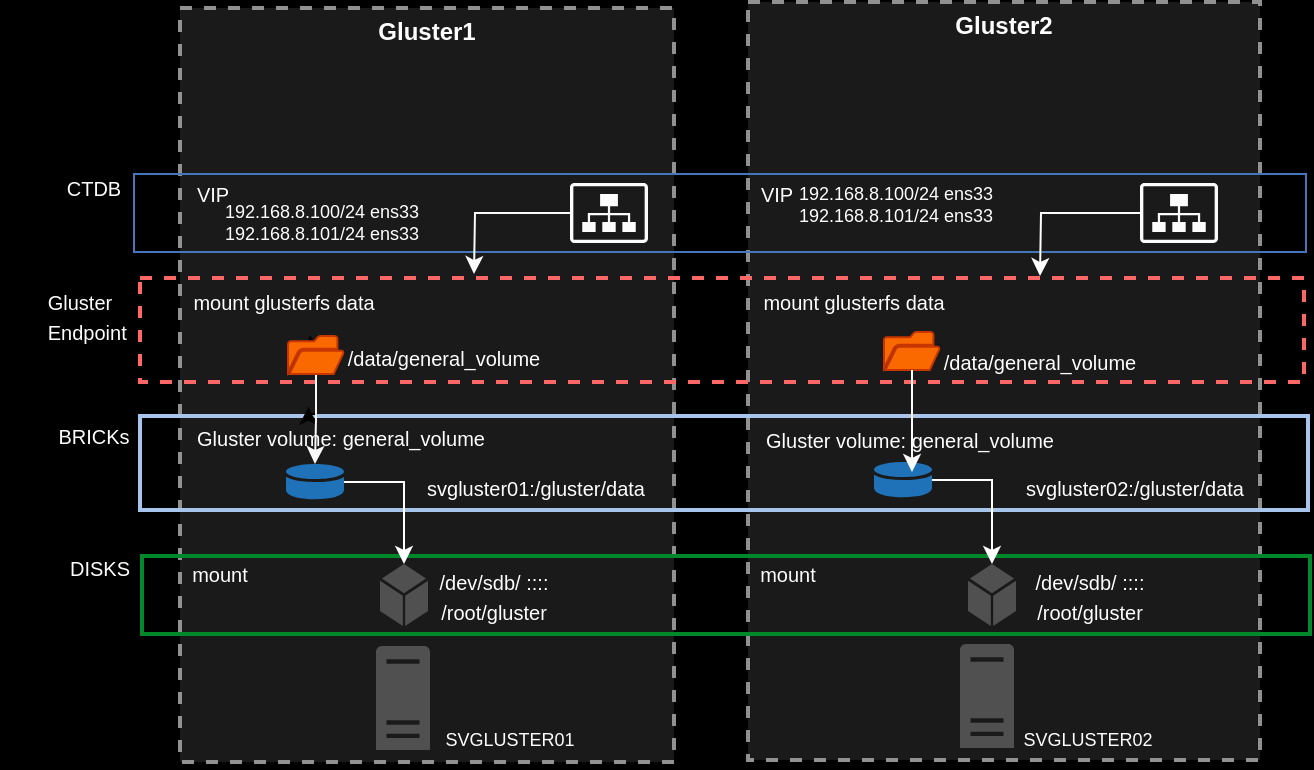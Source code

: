 <mxfile version="21.7.4" type="github">
  <diagram name="Page-1" id="EErB0_9Ms5p8q_dwDp6E">
    <mxGraphModel dx="660" dy="459" grid="0" gridSize="10" guides="1" tooltips="1" connect="1" arrows="1" fold="1" page="1" pageScale="1" pageWidth="850" pageHeight="1100" background="#000000" math="0" shadow="0">
      <root>
        <mxCell id="0" />
        <mxCell id="1" parent="0" />
        <mxCell id="7mGdTCOJ7hVLghNPMvug-1" value="&lt;font color=&quot;#ffffff&quot;&gt;&lt;b&gt;Gluster1&lt;/b&gt;&lt;/font&gt;" style="fontStyle=0;verticalAlign=top;align=center;spacingTop=-2;fillColor=#1A1A1A;rounded=0;whiteSpace=wrap;html=1;strokeColor=#919191;strokeWidth=2;dashed=1;container=1;collapsible=0;expand=0;recursiveResize=0;" parent="1" vertex="1">
          <mxGeometry x="105" y="229" width="247" height="377" as="geometry" />
        </mxCell>
        <mxCell id="7mGdTCOJ7hVLghNPMvug-10" value="&lt;font color=&quot;#ffffff&quot;&gt;&lt;font style=&quot;font-size: 9px;&quot;&gt;SVGLUSTER01&lt;/font&gt;&lt;br&gt;&lt;/font&gt;" style="text;html=1;strokeColor=none;fillColor=none;align=center;verticalAlign=middle;whiteSpace=wrap;rounded=0;" parent="7mGdTCOJ7hVLghNPMvug-1" vertex="1">
          <mxGeometry x="135" y="350" width="60" height="30" as="geometry" />
        </mxCell>
        <mxCell id="7mGdTCOJ7hVLghNPMvug-3" value="" style="sketch=0;pointerEvents=1;shadow=0;dashed=0;html=1;strokeColor=none;fillColor=#505050;labelPosition=center;verticalLabelPosition=bottom;verticalAlign=top;outlineConnect=0;align=center;shape=mxgraph.office.servers.server_generic;" parent="7mGdTCOJ7hVLghNPMvug-1" vertex="1">
          <mxGeometry x="98" y="319" width="27" height="52" as="geometry" />
        </mxCell>
        <mxCell id="7mGdTCOJ7hVLghNPMvug-36" value="&lt;font color=&quot;#ffffff&quot;&gt;&lt;font size=&quot;1&quot;&gt;Gluster volume: general_volume&lt;/font&gt;&lt;br&gt;&lt;/font&gt;" style="text;html=1;strokeColor=none;fillColor=none;align=center;verticalAlign=middle;whiteSpace=wrap;rounded=0;" parent="7mGdTCOJ7hVLghNPMvug-1" vertex="1">
          <mxGeometry y="200" width="161" height="30" as="geometry" />
        </mxCell>
        <mxCell id="7mGdTCOJ7hVLghNPMvug-40" value="&lt;font color=&quot;#ffffff&quot;&gt;&lt;font size=&quot;1&quot;&gt;svgluster01:/gluster/data&lt;/font&gt;&lt;br&gt;&lt;/font&gt;" style="text;html=1;strokeColor=none;fillColor=none;align=center;verticalAlign=middle;whiteSpace=wrap;rounded=0;" parent="7mGdTCOJ7hVLghNPMvug-1" vertex="1">
          <mxGeometry x="106" y="225" width="144" height="30" as="geometry" />
        </mxCell>
        <mxCell id="7mGdTCOJ7hVLghNPMvug-47" value="" style="sketch=0;shadow=0;dashed=0;html=1;strokeColor=none;labelPosition=center;verticalLabelPosition=bottom;verticalAlign=top;outlineConnect=0;align=center;shape=mxgraph.office.databases.database_mini_1;fillColor=#2072B8;" parent="7mGdTCOJ7hVLghNPMvug-1" vertex="1">
          <mxGeometry x="53" y="228" width="29" height="18" as="geometry" />
        </mxCell>
        <mxCell id="7mGdTCOJ7hVLghNPMvug-2" value="&lt;font color=&quot;#ffffff&quot;&gt;&lt;b&gt;Gluster2&lt;/b&gt;&lt;/font&gt;" style="fontStyle=0;verticalAlign=top;align=center;spacingTop=-2;fillColor=#1A1A1A;rounded=0;whiteSpace=wrap;html=1;strokeColor=#919191;strokeWidth=2;dashed=1;container=1;collapsible=0;expand=0;recursiveResize=0;" parent="1" vertex="1">
          <mxGeometry x="389" y="226" width="256" height="379" as="geometry" />
        </mxCell>
        <mxCell id="7mGdTCOJ7hVLghNPMvug-4" value="" style="sketch=0;pointerEvents=1;shadow=0;dashed=0;html=1;strokeColor=none;fillColor=#505050;labelPosition=center;verticalLabelPosition=bottom;verticalAlign=top;outlineConnect=0;align=center;shape=mxgraph.office.servers.server_generic;" parent="7mGdTCOJ7hVLghNPMvug-2" vertex="1">
          <mxGeometry x="106" y="321" width="27" height="52" as="geometry" />
        </mxCell>
        <mxCell id="7mGdTCOJ7hVLghNPMvug-6" value="&lt;font color=&quot;#ffffff&quot;&gt;&lt;font style=&quot;font-size: 9px;&quot;&gt;SVGLUSTER02&lt;/font&gt;&lt;br&gt;&lt;/font&gt;" style="text;html=1;strokeColor=none;fillColor=none;align=center;verticalAlign=middle;whiteSpace=wrap;rounded=0;" parent="7mGdTCOJ7hVLghNPMvug-2" vertex="1">
          <mxGeometry x="140" y="353" width="60" height="30" as="geometry" />
        </mxCell>
        <mxCell id="7mGdTCOJ7hVLghNPMvug-35" value="" style="fontStyle=0;verticalAlign=top;align=center;spacingTop=-2;fillColor=none;rounded=0;whiteSpace=wrap;html=1;strokeColor=#A9C4EB;strokeWidth=2;container=1;collapsible=0;expand=0;recursiveResize=0;" parent="7mGdTCOJ7hVLghNPMvug-2" vertex="1">
          <mxGeometry x="-304" y="207" width="584" height="47" as="geometry" />
        </mxCell>
        <mxCell id="7mGdTCOJ7hVLghNPMvug-38" value="&lt;font color=&quot;#ffffff&quot;&gt;&lt;font size=&quot;1&quot;&gt;Gluster volume: general_volume&lt;/font&gt;&lt;br&gt;&lt;/font&gt;" style="text;html=1;strokeColor=none;fillColor=none;align=center;verticalAlign=middle;whiteSpace=wrap;rounded=0;" parent="7mGdTCOJ7hVLghNPMvug-35" vertex="1">
          <mxGeometry x="305" y="-3" width="160" height="30" as="geometry" />
        </mxCell>
        <mxCell id="7mGdTCOJ7hVLghNPMvug-46" value="&lt;font color=&quot;#ffffff&quot;&gt;&lt;font size=&quot;1&quot;&gt;svgluster02:/gluster/data&lt;/font&gt;&lt;br&gt;&lt;/font&gt;" style="text;html=1;strokeColor=none;fillColor=none;align=center;verticalAlign=middle;whiteSpace=wrap;rounded=0;" parent="7mGdTCOJ7hVLghNPMvug-35" vertex="1">
          <mxGeometry x="421" y="21" width="153" height="30" as="geometry" />
        </mxCell>
        <mxCell id="7mGdTCOJ7hVLghNPMvug-49" value="" style="sketch=0;shadow=0;dashed=0;html=1;strokeColor=none;labelPosition=center;verticalLabelPosition=bottom;verticalAlign=top;outlineConnect=0;align=center;shape=mxgraph.office.databases.database_mini_1;fillColor=#2072B8;" parent="7mGdTCOJ7hVLghNPMvug-35" vertex="1">
          <mxGeometry x="367" y="23" width="29" height="18" as="geometry" />
        </mxCell>
        <mxCell id="7mGdTCOJ7hVLghNPMvug-28" value="" style="fontStyle=0;verticalAlign=top;align=center;spacingTop=-2;fillColor=none;rounded=0;whiteSpace=wrap;html=1;strokeColor=#00882B;strokeWidth=2;container=1;collapsible=0;expand=0;recursiveResize=0;" parent="1" vertex="1">
          <mxGeometry x="86" y="503" width="584" height="39" as="geometry" />
        </mxCell>
        <mxCell id="7mGdTCOJ7hVLghNPMvug-29" value="" style="sketch=0;pointerEvents=1;shadow=0;dashed=0;html=1;strokeColor=none;fillColor=#505050;labelPosition=center;verticalLabelPosition=bottom;verticalAlign=top;outlineConnect=0;align=center;shape=mxgraph.office.concepts.node_generic;" parent="7mGdTCOJ7hVLghNPMvug-28" vertex="1">
          <mxGeometry x="119" y="4" width="24" height="31" as="geometry" />
        </mxCell>
        <mxCell id="7mGdTCOJ7hVLghNPMvug-30" value="" style="sketch=0;pointerEvents=1;shadow=0;dashed=0;html=1;strokeColor=none;fillColor=#505050;labelPosition=center;verticalLabelPosition=bottom;verticalAlign=top;outlineConnect=0;align=center;shape=mxgraph.office.concepts.node_generic;" parent="7mGdTCOJ7hVLghNPMvug-28" vertex="1">
          <mxGeometry x="413" y="4" width="24" height="31" as="geometry" />
        </mxCell>
        <mxCell id="7mGdTCOJ7hVLghNPMvug-31" value="&lt;font color=&quot;#ffffff&quot;&gt;&lt;font size=&quot;1&quot;&gt;mount&lt;/font&gt;&lt;br&gt;&lt;/font&gt;" style="text;html=1;strokeColor=none;fillColor=none;align=center;verticalAlign=middle;whiteSpace=wrap;rounded=0;" parent="7mGdTCOJ7hVLghNPMvug-28" vertex="1">
          <mxGeometry x="293" y="-6" width="60" height="30" as="geometry" />
        </mxCell>
        <mxCell id="7mGdTCOJ7hVLghNPMvug-32" value="&lt;font color=&quot;#ffffff&quot;&gt;&lt;font size=&quot;1&quot;&gt;mount&lt;/font&gt;&lt;br&gt;&lt;/font&gt;" style="text;html=1;strokeColor=none;fillColor=none;align=center;verticalAlign=middle;whiteSpace=wrap;rounded=0;" parent="7mGdTCOJ7hVLghNPMvug-28" vertex="1">
          <mxGeometry x="9" y="-6" width="60" height="30" as="geometry" />
        </mxCell>
        <mxCell id="7mGdTCOJ7hVLghNPMvug-33" value="&lt;font color=&quot;#ffffff&quot;&gt;&lt;font size=&quot;1&quot;&gt;/dev/sdb/ :::: /root/gluster&lt;/font&gt;&lt;br&gt;&lt;/font&gt;" style="text;html=1;strokeColor=none;fillColor=none;align=center;verticalAlign=middle;whiteSpace=wrap;rounded=0;" parent="7mGdTCOJ7hVLghNPMvug-28" vertex="1">
          <mxGeometry x="146" y="5" width="60" height="30" as="geometry" />
        </mxCell>
        <mxCell id="7mGdTCOJ7hVLghNPMvug-34" value="&lt;font color=&quot;#ffffff&quot;&gt;&lt;font size=&quot;1&quot;&gt;/dev/sdb/ :::: /root/gluster&lt;/font&gt;&lt;br&gt;&lt;/font&gt;" style="text;html=1;strokeColor=none;fillColor=none;align=center;verticalAlign=middle;whiteSpace=wrap;rounded=0;" parent="7mGdTCOJ7hVLghNPMvug-28" vertex="1">
          <mxGeometry x="444" y="4.5" width="60" height="30" as="geometry" />
        </mxCell>
        <mxCell id="7mGdTCOJ7hVLghNPMvug-39" value="&lt;font color=&quot;#ffffff&quot;&gt;&lt;font size=&quot;1&quot;&gt;CTDB&lt;/font&gt;&lt;br&gt;&lt;/font&gt;" style="text;html=1;strokeColor=none;fillColor=none;align=center;verticalAlign=middle;whiteSpace=wrap;rounded=0;" parent="1" vertex="1">
          <mxGeometry x="15" y="304" width="94" height="30" as="geometry" />
        </mxCell>
        <mxCell id="7mGdTCOJ7hVLghNPMvug-51" value="" style="edgeStyle=orthogonalEdgeStyle;rounded=0;orthogonalLoop=1;jettySize=auto;html=1;strokeColor=#FFFFFF;" parent="1" source="7mGdTCOJ7hVLghNPMvug-47" target="7mGdTCOJ7hVLghNPMvug-29" edge="1">
          <mxGeometry relative="1" as="geometry" />
        </mxCell>
        <mxCell id="7mGdTCOJ7hVLghNPMvug-52" value="" style="edgeStyle=orthogonalEdgeStyle;rounded=0;orthogonalLoop=1;jettySize=auto;html=1;strokeColor=#FFFFFF;" parent="1" source="7mGdTCOJ7hVLghNPMvug-49" target="7mGdTCOJ7hVLghNPMvug-30" edge="1">
          <mxGeometry relative="1" as="geometry" />
        </mxCell>
        <mxCell id="7mGdTCOJ7hVLghNPMvug-53" value="" style="fontStyle=0;verticalAlign=top;align=center;spacingTop=-2;fillColor=none;rounded=0;whiteSpace=wrap;html=1;strokeColor=#FF6666;strokeWidth=2;dashed=1;container=1;collapsible=0;expand=0;recursiveResize=0;" parent="1" vertex="1">
          <mxGeometry x="85" y="364" width="582" height="52" as="geometry" />
        </mxCell>
        <mxCell id="7mGdTCOJ7hVLghNPMvug-54" value="&lt;font color=&quot;#ffffff&quot;&gt;&lt;font size=&quot;1&quot;&gt;mount glusterfs data&lt;/font&gt;&lt;br&gt;&lt;/font&gt;" style="text;html=1;strokeColor=none;fillColor=none;align=center;verticalAlign=middle;whiteSpace=wrap;rounded=0;" parent="7mGdTCOJ7hVLghNPMvug-53" vertex="1">
          <mxGeometry x="11" y="-3" width="122" height="30" as="geometry" />
        </mxCell>
        <mxCell id="7mGdTCOJ7hVLghNPMvug-55" value="&lt;font color=&quot;#ffffff&quot;&gt;&lt;font size=&quot;1&quot;&gt;mount glusterfs data&lt;/font&gt;&lt;br&gt;&lt;/font&gt;" style="text;html=1;strokeColor=none;fillColor=none;align=center;verticalAlign=middle;whiteSpace=wrap;rounded=0;" parent="7mGdTCOJ7hVLghNPMvug-53" vertex="1">
          <mxGeometry x="296" y="-3" width="122" height="30" as="geometry" />
        </mxCell>
        <mxCell id="7mGdTCOJ7hVLghNPMvug-62" value="&lt;font color=&quot;#ffffff&quot;&gt;&lt;font size=&quot;1&quot;&gt;/data/general_volume&lt;/font&gt;&lt;br&gt;&lt;/font&gt;" style="text;html=1;strokeColor=none;fillColor=none;align=center;verticalAlign=middle;whiteSpace=wrap;rounded=0;" parent="7mGdTCOJ7hVLghNPMvug-53" vertex="1">
          <mxGeometry x="91" y="25" width="122" height="30" as="geometry" />
        </mxCell>
        <mxCell id="7mGdTCOJ7hVLghNPMvug-66" value="&lt;font color=&quot;#ffffff&quot;&gt;&lt;font size=&quot;1&quot;&gt;/data/general_volume&lt;/font&gt;&lt;br&gt;&lt;/font&gt;" style="text;html=1;strokeColor=none;fillColor=none;align=center;verticalAlign=middle;whiteSpace=wrap;rounded=0;" parent="7mGdTCOJ7hVLghNPMvug-53" vertex="1">
          <mxGeometry x="389" y="27" width="122" height="30" as="geometry" />
        </mxCell>
        <mxCell id="7mGdTCOJ7hVLghNPMvug-67" value="" style="sketch=0;pointerEvents=1;shadow=0;dashed=0;html=1;strokeColor=#C73500;fillColor=#fa6800;labelPosition=center;verticalLabelPosition=bottom;verticalAlign=top;outlineConnect=0;align=center;shape=mxgraph.office.concepts.folder_open;fontColor=#000000;" parent="7mGdTCOJ7hVLghNPMvug-53" vertex="1">
          <mxGeometry x="372" y="27" width="28" height="19" as="geometry" />
        </mxCell>
        <mxCell id="7mGdTCOJ7hVLghNPMvug-56" value="&lt;font color=&quot;#ffffff&quot;&gt;&lt;font size=&quot;1&quot;&gt;BRICKs&lt;/font&gt;&lt;br&gt;&lt;/font&gt;" style="text;html=1;strokeColor=none;fillColor=none;align=center;verticalAlign=middle;whiteSpace=wrap;rounded=0;" parent="1" vertex="1">
          <mxGeometry x="37" y="432" width="50" height="22" as="geometry" />
        </mxCell>
        <mxCell id="7mGdTCOJ7hVLghNPMvug-58" value="" style="edgeStyle=orthogonalEdgeStyle;rounded=0;orthogonalLoop=1;jettySize=auto;html=1;entryX=0.399;entryY=-0.02;entryDx=0;entryDy=0;entryPerimeter=0;" parent="1" source="7mGdTCOJ7hVLghNPMvug-60" target="7mGdTCOJ7hVLghNPMvug-36" edge="1">
          <mxGeometry relative="1" as="geometry">
            <mxPoint x="172.5" y="408" as="sourcePoint" />
          </mxGeometry>
        </mxCell>
        <mxCell id="7mGdTCOJ7hVLghNPMvug-61" value="" style="edgeStyle=orthogonalEdgeStyle;rounded=0;orthogonalLoop=1;jettySize=auto;html=1;entryX=0.399;entryY=-0.02;entryDx=0;entryDy=0;entryPerimeter=0;" parent="1" target="7mGdTCOJ7hVLghNPMvug-60" edge="1">
          <mxGeometry relative="1" as="geometry">
            <mxPoint x="172.5" y="408" as="sourcePoint" />
            <mxPoint x="173" y="429" as="targetPoint" />
          </mxGeometry>
        </mxCell>
        <mxCell id="7mGdTCOJ7hVLghNPMvug-63" value="" style="edgeStyle=orthogonalEdgeStyle;rounded=0;orthogonalLoop=1;jettySize=auto;html=1;strokeColor=#FAFAFA;" parent="1" source="7mGdTCOJ7hVLghNPMvug-60" target="7mGdTCOJ7hVLghNPMvug-47" edge="1">
          <mxGeometry relative="1" as="geometry" />
        </mxCell>
        <mxCell id="7mGdTCOJ7hVLghNPMvug-60" value="" style="sketch=0;pointerEvents=1;shadow=0;dashed=0;html=1;strokeColor=#C73500;fillColor=#fa6800;labelPosition=center;verticalLabelPosition=bottom;verticalAlign=top;outlineConnect=0;align=center;shape=mxgraph.office.concepts.folder_open;fontColor=#000000;" parent="1" vertex="1">
          <mxGeometry x="159" y="393" width="28" height="19" as="geometry" />
        </mxCell>
        <mxCell id="7mGdTCOJ7hVLghNPMvug-68" value="" style="edgeStyle=orthogonalEdgeStyle;rounded=0;orthogonalLoop=1;jettySize=auto;html=1;strokeColor=#FCFCFC;" parent="1" source="7mGdTCOJ7hVLghNPMvug-67" edge="1">
          <mxGeometry relative="1" as="geometry">
            <mxPoint x="471" y="461" as="targetPoint" />
          </mxGeometry>
        </mxCell>
        <mxCell id="7mGdTCOJ7hVLghNPMvug-70" value="" style="fontStyle=0;verticalAlign=top;align=center;spacingTop=-2;fillColor=none;rounded=0;whiteSpace=wrap;html=1;strokeColor=#4376BB;strokeWidth=1;dashed=0;container=1;collapsible=0;expand=0;recursiveResize=0;" parent="1" vertex="1">
          <mxGeometry x="82" y="312" width="586" height="39" as="geometry" />
        </mxCell>
        <mxCell id="-cRmm2bhOpHY67rZ3RoN-1" value="&lt;font color=&quot;#ffffff&quot;&gt;&lt;font size=&quot;1&quot;&gt;VIP&lt;/font&gt;&lt;br&gt;&lt;/font&gt;" style="text;html=1;strokeColor=none;fillColor=none;align=center;verticalAlign=middle;whiteSpace=wrap;rounded=0;" vertex="1" parent="7mGdTCOJ7hVLghNPMvug-70">
          <mxGeometry x="23" width="33" height="19" as="geometry" />
        </mxCell>
        <mxCell id="-cRmm2bhOpHY67rZ3RoN-2" value="&lt;font color=&quot;#ffffff&quot;&gt;&lt;font size=&quot;1&quot;&gt;VIP&lt;/font&gt;&lt;br&gt;&lt;/font&gt;" style="text;html=1;strokeColor=none;fillColor=none;align=center;verticalAlign=middle;whiteSpace=wrap;rounded=0;" vertex="1" parent="7mGdTCOJ7hVLghNPMvug-70">
          <mxGeometry x="305" width="33" height="19" as="geometry" />
        </mxCell>
        <mxCell id="-cRmm2bhOpHY67rZ3RoN-5" value="&lt;font style=&quot;font-size: 9px;&quot; color=&quot;#ffffff&quot;&gt;&lt;div&gt;192.168.8.100/24 ens33&lt;/div&gt;&lt;div&gt;192.168.8.101/24 ens33&lt;/div&gt;&lt;/font&gt;" style="text;html=1;strokeColor=none;fillColor=none;align=center;verticalAlign=middle;whiteSpace=wrap;rounded=0;" vertex="1" parent="7mGdTCOJ7hVLghNPMvug-70">
          <mxGeometry x="33" y="9" width="122" height="30" as="geometry" />
        </mxCell>
        <mxCell id="-cRmm2bhOpHY67rZ3RoN-6" value="&lt;font style=&quot;font-size: 9px;&quot; color=&quot;#ffffff&quot;&gt;&lt;div&gt;192.168.8.100/24 ens33&lt;/div&gt;&lt;div&gt;192.168.8.101/24 ens33&lt;/div&gt;&lt;/font&gt;" style="text;html=1;strokeColor=none;fillColor=none;align=center;verticalAlign=middle;whiteSpace=wrap;rounded=0;" vertex="1" parent="7mGdTCOJ7hVLghNPMvug-70">
          <mxGeometry x="320" width="122" height="30" as="geometry" />
        </mxCell>
        <mxCell id="-cRmm2bhOpHY67rZ3RoN-10" value="" style="sketch=0;pointerEvents=1;shadow=0;dashed=0;html=1;strokeColor=none;fillColor=#FCFCFC;labelPosition=center;verticalLabelPosition=bottom;verticalAlign=top;outlineConnect=0;align=center;shape=mxgraph.office.sites.site_collection;" vertex="1" parent="7mGdTCOJ7hVLghNPMvug-70">
          <mxGeometry x="218" y="4.5" width="39" height="30" as="geometry" />
        </mxCell>
        <mxCell id="-cRmm2bhOpHY67rZ3RoN-11" value="" style="sketch=0;pointerEvents=1;shadow=0;dashed=0;html=1;strokeColor=none;fillColor=#FCFCFC;labelPosition=center;verticalLabelPosition=bottom;verticalAlign=top;outlineConnect=0;align=center;shape=mxgraph.office.sites.site_collection;" vertex="1" parent="7mGdTCOJ7hVLghNPMvug-70">
          <mxGeometry x="503" y="4.5" width="39" height="30" as="geometry" />
        </mxCell>
        <mxCell id="7mGdTCOJ7hVLghNPMvug-71" value="&lt;div style=&quot;text-align: left;&quot;&gt;&lt;span style=&quot;font-size: x-small; color: rgb(255, 255, 255); background-color: initial;&quot;&gt;Gluster Endpoint&amp;nbsp;&lt;/span&gt;&lt;/div&gt;" style="text;html=1;strokeColor=none;fillColor=none;align=center;verticalAlign=middle;whiteSpace=wrap;rounded=0;" parent="1" vertex="1">
          <mxGeometry x="38" y="368" width="44" height="30" as="geometry" />
        </mxCell>
        <mxCell id="7mGdTCOJ7hVLghNPMvug-72" value="&lt;font color=&quot;#ffffff&quot;&gt;&lt;font size=&quot;1&quot;&gt;DISKS&lt;/font&gt;&lt;br&gt;&lt;/font&gt;" style="text;html=1;strokeColor=none;fillColor=none;align=center;verticalAlign=middle;whiteSpace=wrap;rounded=0;" parent="1" vertex="1">
          <mxGeometry x="40" y="498" width="50" height="22" as="geometry" />
        </mxCell>
        <mxCell id="-cRmm2bhOpHY67rZ3RoN-12" value="" style="edgeStyle=orthogonalEdgeStyle;rounded=0;orthogonalLoop=1;jettySize=auto;html=1;strokeColor=#FAFAFA;" edge="1" parent="1" source="-cRmm2bhOpHY67rZ3RoN-10">
          <mxGeometry relative="1" as="geometry">
            <mxPoint x="252" y="362" as="targetPoint" />
          </mxGeometry>
        </mxCell>
        <mxCell id="-cRmm2bhOpHY67rZ3RoN-13" value="" style="edgeStyle=orthogonalEdgeStyle;rounded=0;orthogonalLoop=1;jettySize=auto;html=1;strokeColor=#FFFFFF;" edge="1" parent="1" source="-cRmm2bhOpHY67rZ3RoN-11">
          <mxGeometry relative="1" as="geometry">
            <mxPoint x="535" y="363" as="targetPoint" />
          </mxGeometry>
        </mxCell>
      </root>
    </mxGraphModel>
  </diagram>
</mxfile>
